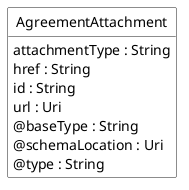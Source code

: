 @startuml
hide circle
hide methods
hide stereotype
show <<Enumeration>> stereotype
skinparam class {
   BackgroundColor<<Enumeration>> #E6F5F7
   BackgroundColor<<Ref>> #FFFFE0
   BackgroundColor<<Pivot>> #FFFFFFF
   BackgroundColor<<SimpleType>> #E2F0DA
   BackgroundColor #FCF2E3
}

class AgreementAttachment <<Pivot>> {
    attachmentType : String
    href : String
    id : String
    url : Uri
    @baseType : String
    @schemaLocation : Uri
    @type : String
}


@enduml